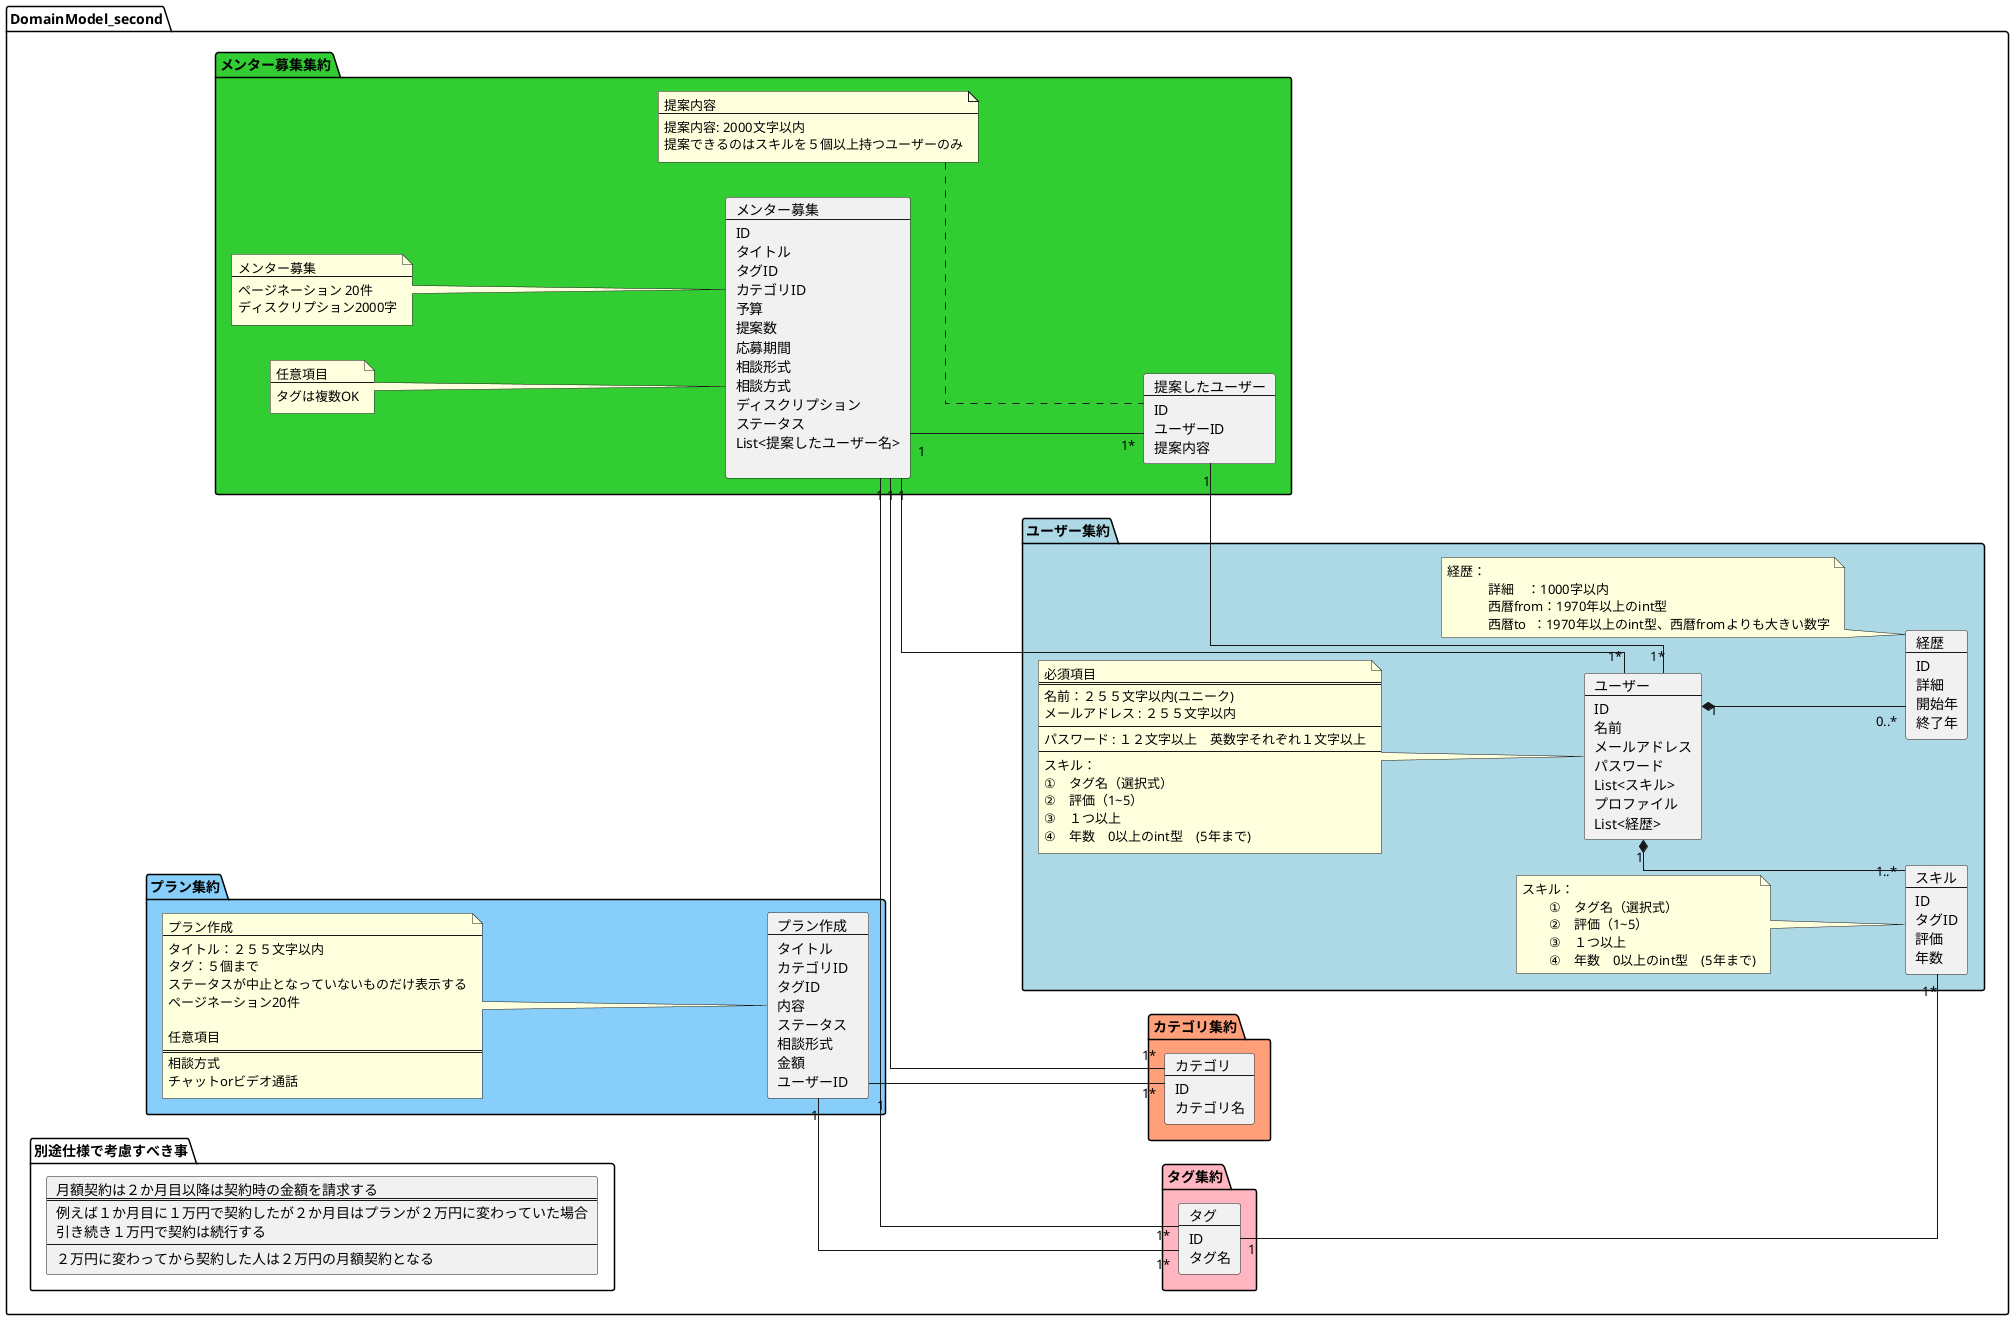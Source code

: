 @startuml curriculum
allowmixing
hide circle
skinparam linetype ortho

left to right direction


package DomainModel_second {
 
 
    package タグ集約 #LightPink
    {
        card タグ[
            タグ
            --
            ID
            タグ名
        ]
    }

    package カテゴリ集約 #LightSalmon
    {
        card カテゴリ[
            カテゴリ
            --
            ID
            カテゴリ名
        ]
    }
    package ユーザー集約 #lightblue
    {
        card ユーザー[
            ユーザー
            --
            ID
            名前
            メールアドレス
            パスワード
            List<スキル>
            プロファイル
            List<経歴>
        ]

        card スキル[
            スキル
            --
            ID
            タグID
            評価
            年数
        ]

        card 経歴 [
            経歴
            --
            ID
            詳細
            開始年
            終了年
        ]



        ユーザー "1" *-- "0..*" 経歴
        ユーザー "1" *-- "1..*" スキル
        タグ "1" -- "1*" スキル
        
        note left of ユーザー 
            必須項目
            ==
            名前：２５５文字以内(ユニーク)
            メールアドレス : ２５５文字以内
            --
            パスワード : １２文字以上　英数字それぞれ１文字以上
            --
            スキル：
            ①　タグ名（選択式）
            ②　評価（1~5）
            ③　１つ以上
            ④　年数　0以上のint型　(5年まで)
        end note

        note left of 経歴
            経歴：
                        詳細    ：1000字以内
                        西暦from：1970年以上のint型
                        西暦to  ：1970年以上のint型、西暦fromよりも大きい数字
        end note

        note left of スキル
        スキル：
                ①　タグ名（選択式）
                ②　評価（1~5）
                ③　１つ以上
                ④　年数　0以上のint型　(5年まで)
        end note
    }

    package メンター募集集約 #LimeGreen
    {
        card メンター募集[
            メンター募集
            --
            ID
            タイトル
            タグID
            カテゴリID
            予算
            提案数
            応募期間
            相談形式
            相談方式
            ディスクリプション
            ステータス
            List<提案したユーザー名>
            
        ]

        card 提案したユーザー[
            提案したユーザー
            --
            ID
            ユーザーID
            提案内容
        ]
        
        メンター募集 "1" -- "1*" タグ
        メンター募集 "1" -- "1*" カテゴリ
        メンター募集 "1" -- "1*" ユーザー
        メンター募集 "1" -- "1*" 提案したユーザー
        提案したユーザー "1" -- "1*" ユーザー

        note left of メンター募集
            メンター募集
            --
            ページネーション 20件
            ディスクリプション2000字
        end note

        note left of メンター募集
            任意項目
            --
            タグは複数OK
        end note

        note left of 提案したユーザー
            提案内容
            --
            提案内容: 2000文字以内
            提案できるのはスキルを５個以上持つユーザーのみ
        end note

    }

    package プラン集約 #LightSkyBlue
    {
        card プラン作成[
            プラン作成
            --
            タイトル
            カテゴリID
            タグID
            内容
            ステータス
            相談形式
            金額
            ユーザーID   
        ]

        プラン作成 "1" -- "1*" タグ
        プラン作成 "1" -- "1*" カテゴリ

        note left of プラン作成
            プラン作成 
            --
            タイトル：２５５文字以内
            タグ：５個まで
            ステータスが中止となっていないものだけ表示する
            ページネーション20件

            任意項目
            ==
            相談方式
            チャットorビデオ通話
        end note
    }



    package 別途仕様で考慮すべき事{
        card 月額契約[
            月額契約は２か月目以降は契約時の金額を請求する
            ==
            例えば１か月目に１万円で契約したが２か月目はプランが２万円に変わっていた場合
            引き続き１万円で契約は続行する
            --
            ２万円に変わってから契約した人は２万円の月額契約となる
        ]
    }
}

@enduml